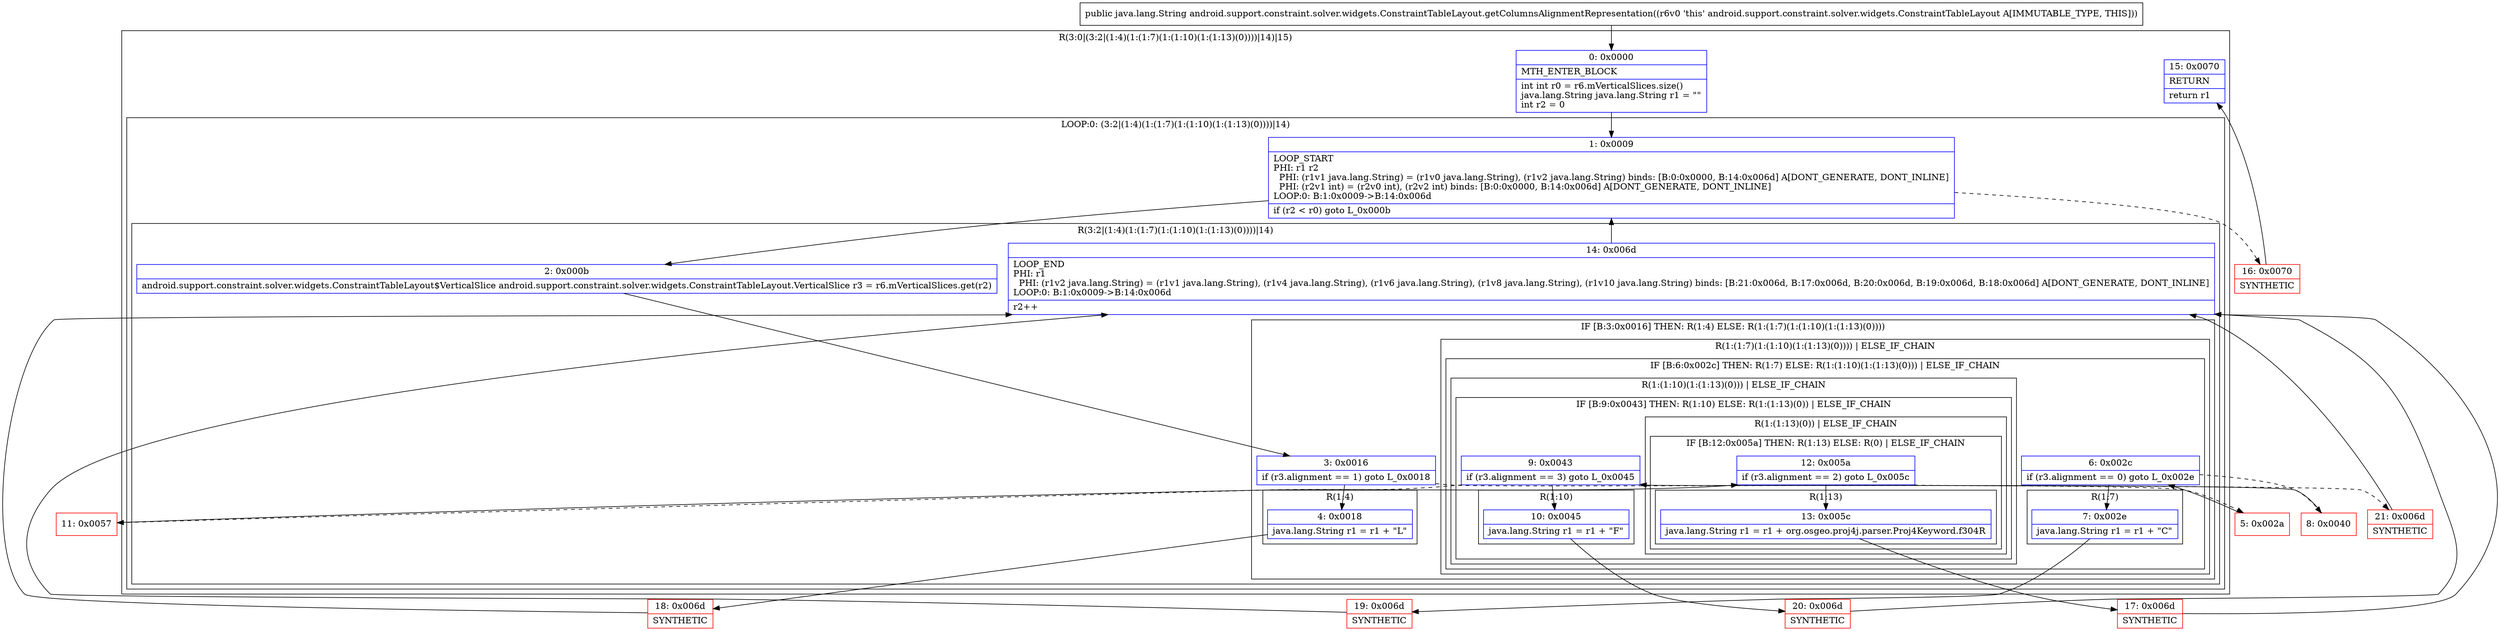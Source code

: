 digraph "CFG forandroid.support.constraint.solver.widgets.ConstraintTableLayout.getColumnsAlignmentRepresentation()Ljava\/lang\/String;" {
subgraph cluster_Region_315459264 {
label = "R(3:0|(3:2|(1:4)(1:(1:7)(1:(1:10)(1:(1:13)(0))))|14)|15)";
node [shape=record,color=blue];
Node_0 [shape=record,label="{0\:\ 0x0000|MTH_ENTER_BLOCK\l|int int r0 = r6.mVerticalSlices.size()\ljava.lang.String java.lang.String r1 = \"\"\lint r2 = 0\l}"];
subgraph cluster_LoopRegion_1436032736 {
label = "LOOP:0: (3:2|(1:4)(1:(1:7)(1:(1:10)(1:(1:13)(0))))|14)";
node [shape=record,color=blue];
Node_1 [shape=record,label="{1\:\ 0x0009|LOOP_START\lPHI: r1 r2 \l  PHI: (r1v1 java.lang.String) = (r1v0 java.lang.String), (r1v2 java.lang.String) binds: [B:0:0x0000, B:14:0x006d] A[DONT_GENERATE, DONT_INLINE]\l  PHI: (r2v1 int) = (r2v0 int), (r2v2 int) binds: [B:0:0x0000, B:14:0x006d] A[DONT_GENERATE, DONT_INLINE]\lLOOP:0: B:1:0x0009\-\>B:14:0x006d\l|if (r2 \< r0) goto L_0x000b\l}"];
subgraph cluster_Region_1906768350 {
label = "R(3:2|(1:4)(1:(1:7)(1:(1:10)(1:(1:13)(0))))|14)";
node [shape=record,color=blue];
Node_2 [shape=record,label="{2\:\ 0x000b|android.support.constraint.solver.widgets.ConstraintTableLayout$VerticalSlice android.support.constraint.solver.widgets.ConstraintTableLayout.VerticalSlice r3 = r6.mVerticalSlices.get(r2)\l}"];
subgraph cluster_IfRegion_1217759920 {
label = "IF [B:3:0x0016] THEN: R(1:4) ELSE: R(1:(1:7)(1:(1:10)(1:(1:13)(0))))";
node [shape=record,color=blue];
Node_3 [shape=record,label="{3\:\ 0x0016|if (r3.alignment == 1) goto L_0x0018\l}"];
subgraph cluster_Region_1242307653 {
label = "R(1:4)";
node [shape=record,color=blue];
Node_4 [shape=record,label="{4\:\ 0x0018|java.lang.String r1 = r1 + \"L\"\l}"];
}
subgraph cluster_Region_515816789 {
label = "R(1:(1:7)(1:(1:10)(1:(1:13)(0)))) | ELSE_IF_CHAIN\l";
node [shape=record,color=blue];
subgraph cluster_IfRegion_608016681 {
label = "IF [B:6:0x002c] THEN: R(1:7) ELSE: R(1:(1:10)(1:(1:13)(0))) | ELSE_IF_CHAIN\l";
node [shape=record,color=blue];
Node_6 [shape=record,label="{6\:\ 0x002c|if (r3.alignment == 0) goto L_0x002e\l}"];
subgraph cluster_Region_1601599061 {
label = "R(1:7)";
node [shape=record,color=blue];
Node_7 [shape=record,label="{7\:\ 0x002e|java.lang.String r1 = r1 + \"C\"\l}"];
}
subgraph cluster_Region_380132871 {
label = "R(1:(1:10)(1:(1:13)(0))) | ELSE_IF_CHAIN\l";
node [shape=record,color=blue];
subgraph cluster_IfRegion_242829279 {
label = "IF [B:9:0x0043] THEN: R(1:10) ELSE: R(1:(1:13)(0)) | ELSE_IF_CHAIN\l";
node [shape=record,color=blue];
Node_9 [shape=record,label="{9\:\ 0x0043|if (r3.alignment == 3) goto L_0x0045\l}"];
subgraph cluster_Region_569581357 {
label = "R(1:10)";
node [shape=record,color=blue];
Node_10 [shape=record,label="{10\:\ 0x0045|java.lang.String r1 = r1 + \"F\"\l}"];
}
subgraph cluster_Region_1738174591 {
label = "R(1:(1:13)(0)) | ELSE_IF_CHAIN\l";
node [shape=record,color=blue];
subgraph cluster_IfRegion_1213675463 {
label = "IF [B:12:0x005a] THEN: R(1:13) ELSE: R(0) | ELSE_IF_CHAIN\l";
node [shape=record,color=blue];
Node_12 [shape=record,label="{12\:\ 0x005a|if (r3.alignment == 2) goto L_0x005c\l}"];
subgraph cluster_Region_2042123575 {
label = "R(1:13)";
node [shape=record,color=blue];
Node_13 [shape=record,label="{13\:\ 0x005c|java.lang.String r1 = r1 + org.osgeo.proj4j.parser.Proj4Keyword.f304R\l}"];
}
subgraph cluster_Region_848951407 {
label = "R(0)";
node [shape=record,color=blue];
}
}
}
}
}
}
}
}
Node_14 [shape=record,label="{14\:\ 0x006d|LOOP_END\lPHI: r1 \l  PHI: (r1v2 java.lang.String) = (r1v1 java.lang.String), (r1v4 java.lang.String), (r1v6 java.lang.String), (r1v8 java.lang.String), (r1v10 java.lang.String) binds: [B:21:0x006d, B:17:0x006d, B:20:0x006d, B:19:0x006d, B:18:0x006d] A[DONT_GENERATE, DONT_INLINE]\lLOOP:0: B:1:0x0009\-\>B:14:0x006d\l|r2++\l}"];
}
}
Node_15 [shape=record,label="{15\:\ 0x0070|RETURN\l|return r1\l}"];
}
Node_5 [shape=record,color=red,label="{5\:\ 0x002a}"];
Node_8 [shape=record,color=red,label="{8\:\ 0x0040}"];
Node_11 [shape=record,color=red,label="{11\:\ 0x0057}"];
Node_16 [shape=record,color=red,label="{16\:\ 0x0070|SYNTHETIC\l}"];
Node_17 [shape=record,color=red,label="{17\:\ 0x006d|SYNTHETIC\l}"];
Node_18 [shape=record,color=red,label="{18\:\ 0x006d|SYNTHETIC\l}"];
Node_19 [shape=record,color=red,label="{19\:\ 0x006d|SYNTHETIC\l}"];
Node_20 [shape=record,color=red,label="{20\:\ 0x006d|SYNTHETIC\l}"];
Node_21 [shape=record,color=red,label="{21\:\ 0x006d|SYNTHETIC\l}"];
MethodNode[shape=record,label="{public java.lang.String android.support.constraint.solver.widgets.ConstraintTableLayout.getColumnsAlignmentRepresentation((r6v0 'this' android.support.constraint.solver.widgets.ConstraintTableLayout A[IMMUTABLE_TYPE, THIS])) }"];
MethodNode -> Node_0;
Node_0 -> Node_1;
Node_1 -> Node_2;
Node_1 -> Node_16[style=dashed];
Node_2 -> Node_3;
Node_3 -> Node_4;
Node_3 -> Node_5[style=dashed];
Node_4 -> Node_18;
Node_6 -> Node_7;
Node_6 -> Node_8[style=dashed];
Node_7 -> Node_19;
Node_9 -> Node_10;
Node_9 -> Node_11[style=dashed];
Node_10 -> Node_20;
Node_12 -> Node_13;
Node_12 -> Node_21[style=dashed];
Node_13 -> Node_17;
Node_14 -> Node_1;
Node_5 -> Node_6;
Node_8 -> Node_9;
Node_11 -> Node_12;
Node_16 -> Node_15;
Node_17 -> Node_14;
Node_18 -> Node_14;
Node_19 -> Node_14;
Node_20 -> Node_14;
Node_21 -> Node_14;
}

